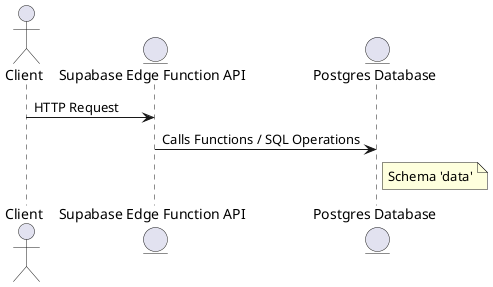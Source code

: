 @startuml
actor Client
entity "Supabase Edge Function API" as API
entity "Postgres Database" as Postgres

Client -> API : HTTP Request
API -> Postgres : Calls Functions / SQL Operations
note right of Postgres : Schema 'data'
@enduml